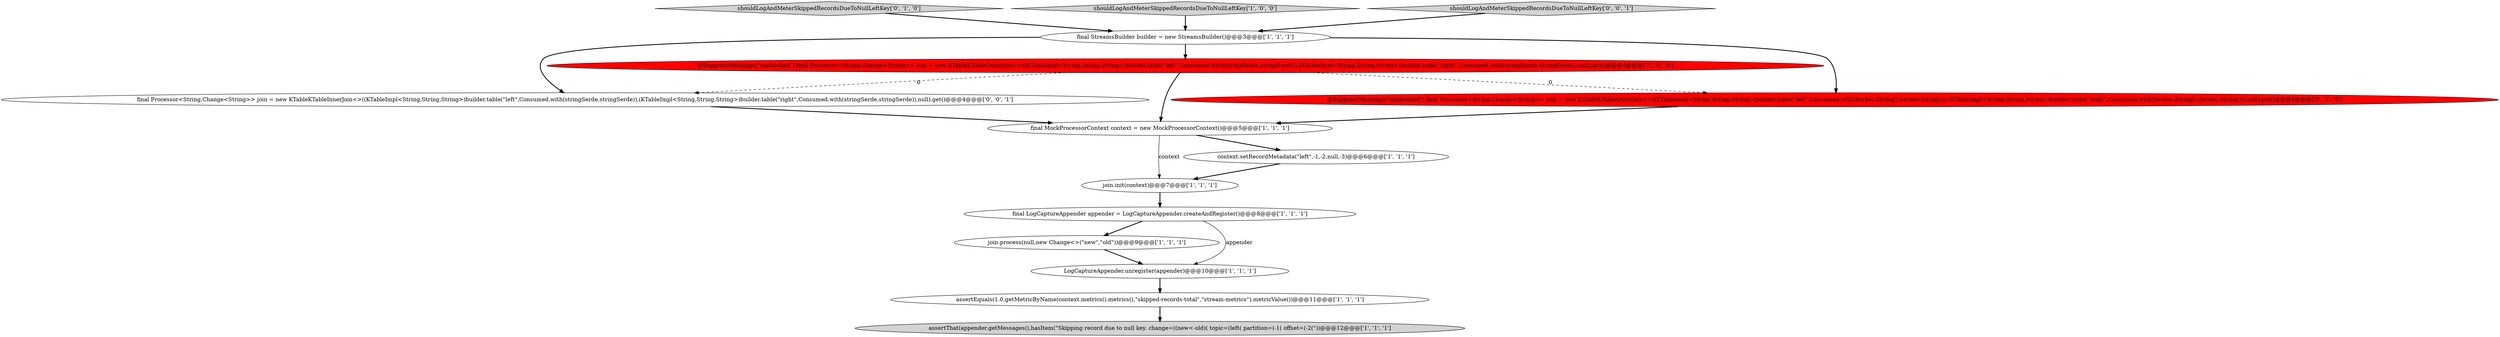 digraph {
6 [style = filled, label = "final LogCaptureAppender appender = LogCaptureAppender.createAndRegister()@@@8@@@['1', '1', '1']", fillcolor = white, shape = ellipse image = "AAA0AAABBB1BBB"];
13 [style = filled, label = "final Processor<String,Change<String>> join = new KTableKTableInnerJoin<>((KTableImpl<String,String,String>)builder.table(\"left\",Consumed.with(stringSerde,stringSerde)),(KTableImpl<String,String,String>)builder.table(\"right\",Consumed.with(stringSerde,stringSerde)),null).get()@@@4@@@['0', '0', '1']", fillcolor = white, shape = ellipse image = "AAA0AAABBB3BBB"];
0 [style = filled, label = "final MockProcessorContext context = new MockProcessorContext()@@@5@@@['1', '1', '1']", fillcolor = white, shape = ellipse image = "AAA0AAABBB1BBB"];
7 [style = filled, label = "join.process(null,new Change<>(\"new\",\"old\"))@@@9@@@['1', '1', '1']", fillcolor = white, shape = ellipse image = "AAA0AAABBB1BBB"];
11 [style = filled, label = "shouldLogAndMeterSkippedRecordsDueToNullLeftKey['0', '1', '0']", fillcolor = lightgray, shape = diamond image = "AAA0AAABBB2BBB"];
5 [style = filled, label = "assertEquals(1.0,getMetricByName(context.metrics().metrics(),\"skipped-records-total\",\"stream-metrics\").metricValue())@@@11@@@['1', '1', '1']", fillcolor = white, shape = ellipse image = "AAA0AAABBB1BBB"];
9 [style = filled, label = "join.init(context)@@@7@@@['1', '1', '1']", fillcolor = white, shape = ellipse image = "AAA0AAABBB1BBB"];
2 [style = filled, label = "final StreamsBuilder builder = new StreamsBuilder()@@@3@@@['1', '1', '1']", fillcolor = white, shape = ellipse image = "AAA0AAABBB1BBB"];
3 [style = filled, label = "shouldLogAndMeterSkippedRecordsDueToNullLeftKey['1', '0', '0']", fillcolor = lightgray, shape = diamond image = "AAA0AAABBB1BBB"];
10 [style = filled, label = "assertThat(appender.getMessages(),hasItem(\"Skipping record due to null key. change=((new<-old)( topic=(left( partition=(-1( offset=(-2(\"))@@@12@@@['1', '1', '1']", fillcolor = lightgray, shape = ellipse image = "AAA0AAABBB1BBB"];
12 [style = filled, label = "@SuppressWarnings(\"unchecked\") final Processor<String,Change<String>> join = new KTableKTableOuterJoin<>((KTableImpl<String,String,String>)builder.table(\"left\",Consumed.with(Serdes.String(),Serdes.String())),(KTableImpl<String,String,String>)builder.table(\"right\",Consumed.with(Serdes.String(),Serdes.String())),null).get()@@@4@@@['0', '1', '0']", fillcolor = red, shape = ellipse image = "AAA1AAABBB2BBB"];
14 [style = filled, label = "shouldLogAndMeterSkippedRecordsDueToNullLeftKey['0', '0', '1']", fillcolor = lightgray, shape = diamond image = "AAA0AAABBB3BBB"];
8 [style = filled, label = "@SuppressWarnings(\"unchecked\") final Processor<String,Change<String>> join = new KTableKTableOuterJoin<>((KTableImpl<String,String,String>)builder.table(\"left\",Consumed.with(stringSerde,stringSerde)),(KTableImpl<String,String,String>)builder.table(\"right\",Consumed.with(stringSerde,stringSerde)),null).get()@@@4@@@['1', '0', '0']", fillcolor = red, shape = ellipse image = "AAA1AAABBB1BBB"];
4 [style = filled, label = "context.setRecordMetadata(\"left\",-1,-2,null,-3)@@@6@@@['1', '1', '1']", fillcolor = white, shape = ellipse image = "AAA0AAABBB1BBB"];
1 [style = filled, label = "LogCaptureAppender.unregister(appender)@@@10@@@['1', '1', '1']", fillcolor = white, shape = ellipse image = "AAA0AAABBB1BBB"];
8->0 [style = bold, label=""];
1->5 [style = bold, label=""];
4->9 [style = bold, label=""];
5->10 [style = bold, label=""];
0->9 [style = solid, label="context"];
8->13 [style = dashed, label="0"];
6->1 [style = solid, label="appender"];
14->2 [style = bold, label=""];
8->12 [style = dashed, label="0"];
7->1 [style = bold, label=""];
6->7 [style = bold, label=""];
3->2 [style = bold, label=""];
11->2 [style = bold, label=""];
0->4 [style = bold, label=""];
12->0 [style = bold, label=""];
2->8 [style = bold, label=""];
2->12 [style = bold, label=""];
9->6 [style = bold, label=""];
13->0 [style = bold, label=""];
2->13 [style = bold, label=""];
}

